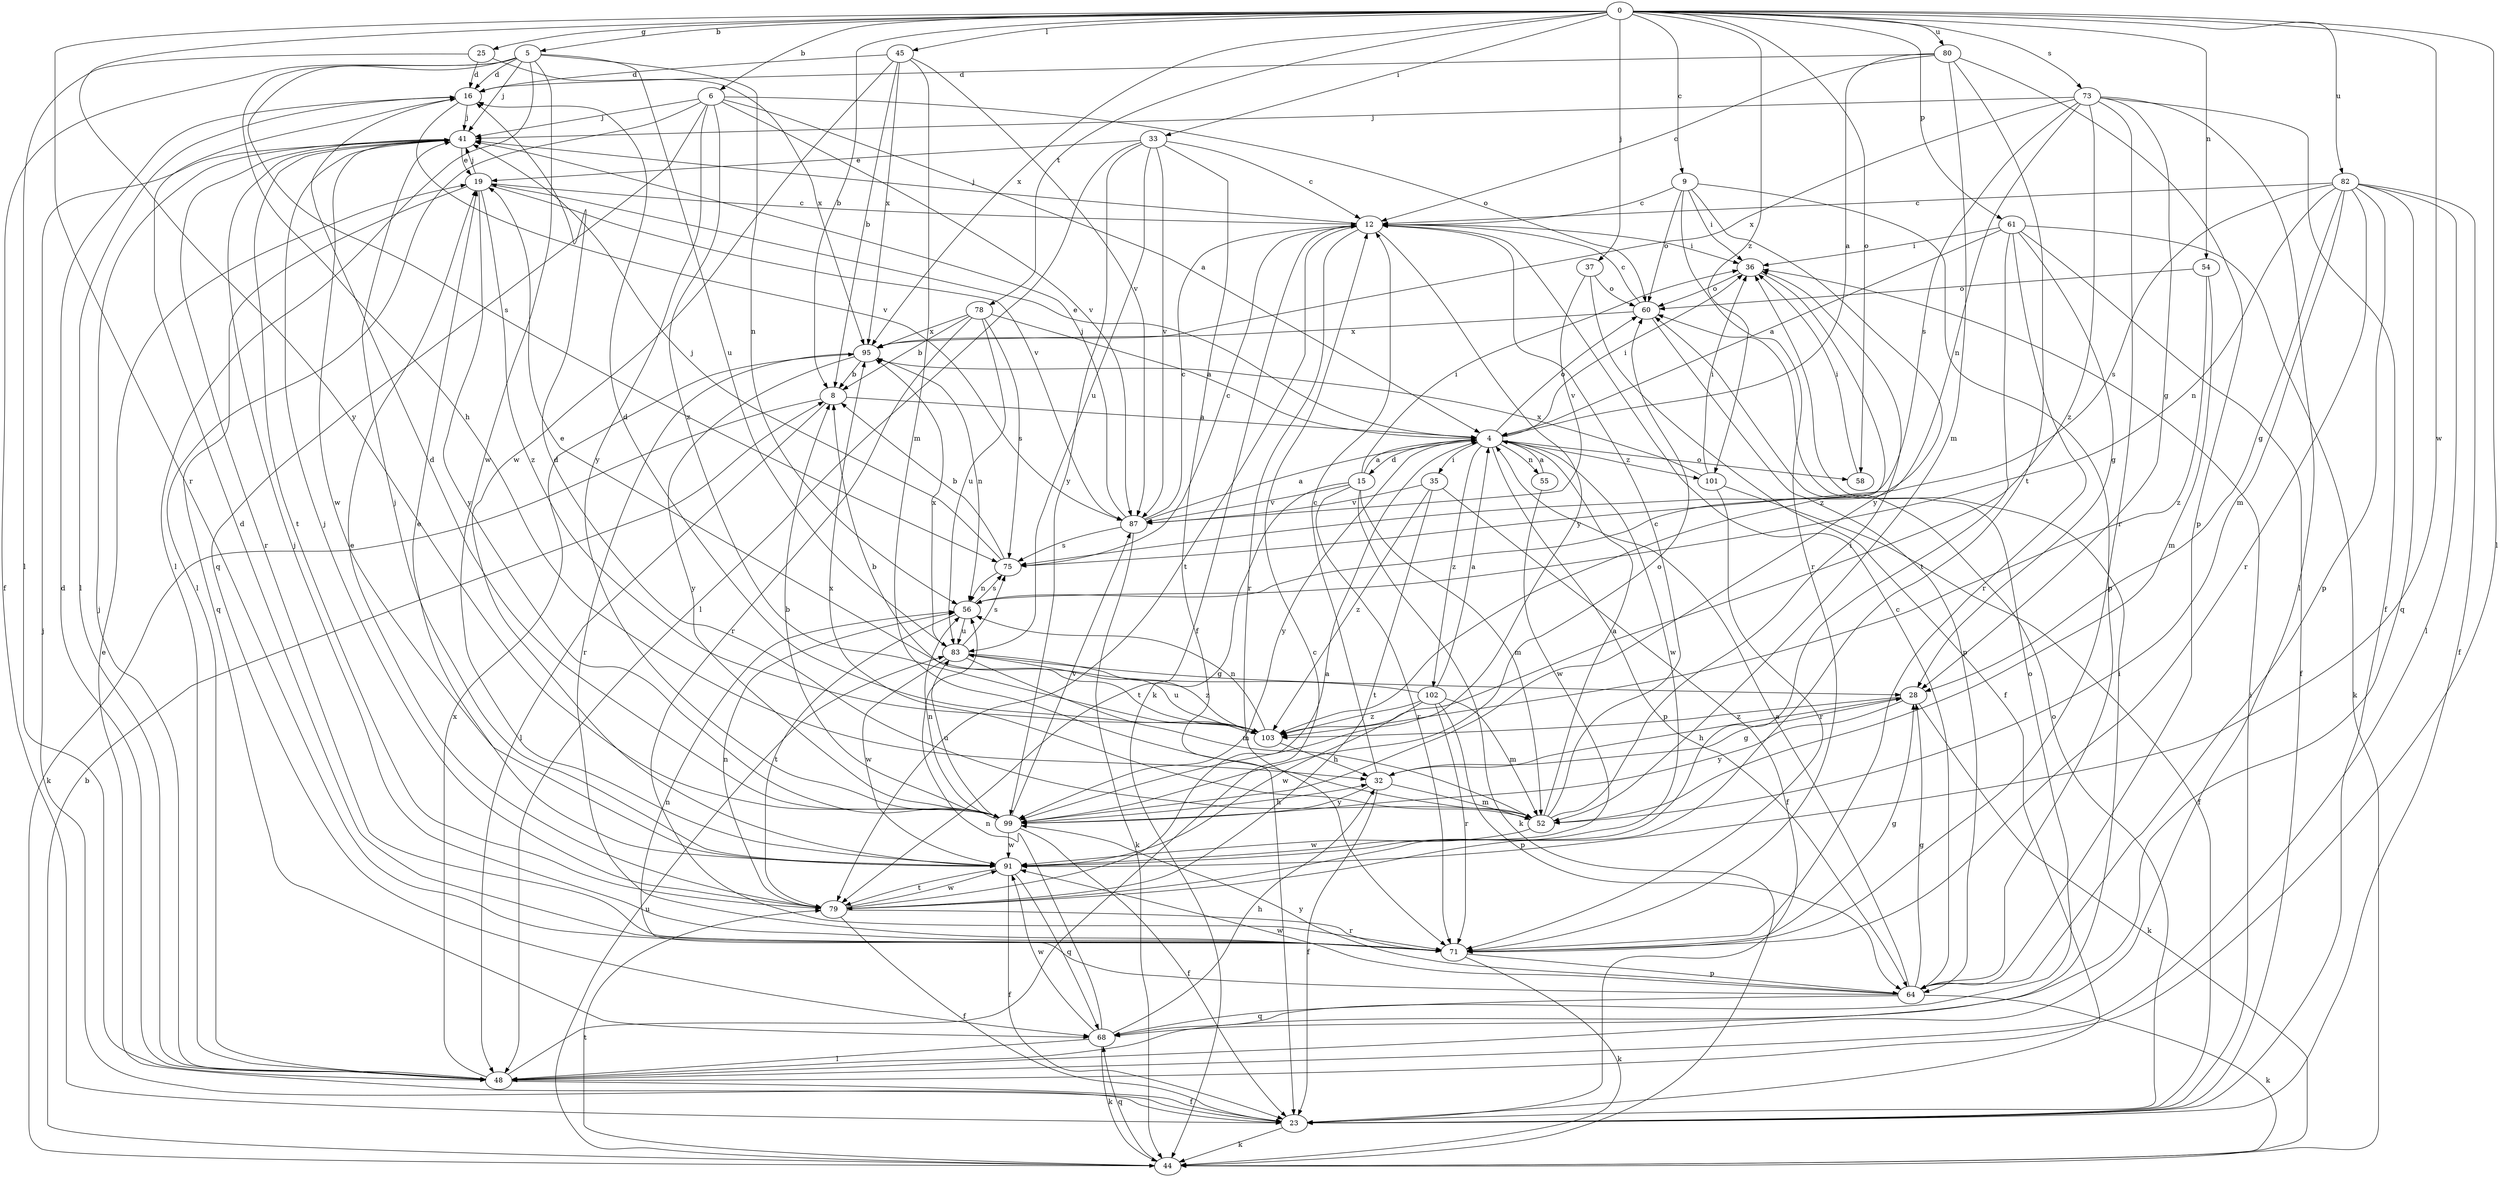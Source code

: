 strict digraph  {
0;
4;
5;
6;
8;
9;
12;
15;
16;
19;
23;
25;
28;
32;
33;
35;
36;
37;
41;
44;
45;
48;
52;
54;
55;
56;
58;
60;
61;
64;
68;
71;
73;
75;
78;
79;
80;
82;
83;
87;
91;
95;
99;
101;
102;
103;
0 -> 5  [label=b];
0 -> 6  [label=b];
0 -> 8  [label=b];
0 -> 9  [label=c];
0 -> 25  [label=g];
0 -> 33  [label=i];
0 -> 37  [label=j];
0 -> 45  [label=l];
0 -> 48  [label=l];
0 -> 54  [label=n];
0 -> 58  [label=o];
0 -> 61  [label=p];
0 -> 71  [label=r];
0 -> 73  [label=s];
0 -> 78  [label=t];
0 -> 80  [label=u];
0 -> 82  [label=u];
0 -> 91  [label=w];
0 -> 95  [label=x];
0 -> 99  [label=y];
0 -> 101  [label=z];
4 -> 15  [label=d];
4 -> 19  [label=e];
4 -> 35  [label=i];
4 -> 36  [label=i];
4 -> 55  [label=n];
4 -> 58  [label=o];
4 -> 60  [label=o];
4 -> 64  [label=p];
4 -> 91  [label=w];
4 -> 99  [label=y];
4 -> 101  [label=z];
4 -> 102  [label=z];
5 -> 16  [label=d];
5 -> 23  [label=f];
5 -> 32  [label=h];
5 -> 41  [label=j];
5 -> 48  [label=l];
5 -> 56  [label=n];
5 -> 75  [label=s];
5 -> 83  [label=u];
5 -> 91  [label=w];
6 -> 4  [label=a];
6 -> 41  [label=j];
6 -> 48  [label=l];
6 -> 60  [label=o];
6 -> 68  [label=q];
6 -> 87  [label=v];
6 -> 99  [label=y];
6 -> 103  [label=z];
8 -> 4  [label=a];
8 -> 44  [label=k];
8 -> 48  [label=l];
9 -> 12  [label=c];
9 -> 36  [label=i];
9 -> 60  [label=o];
9 -> 64  [label=p];
9 -> 71  [label=r];
9 -> 99  [label=y];
12 -> 36  [label=i];
12 -> 41  [label=j];
12 -> 44  [label=k];
12 -> 71  [label=r];
12 -> 79  [label=t];
12 -> 99  [label=y];
15 -> 4  [label=a];
15 -> 36  [label=i];
15 -> 44  [label=k];
15 -> 52  [label=m];
15 -> 71  [label=r];
15 -> 79  [label=t];
15 -> 87  [label=v];
16 -> 41  [label=j];
16 -> 48  [label=l];
16 -> 87  [label=v];
19 -> 12  [label=c];
19 -> 41  [label=j];
19 -> 68  [label=q];
19 -> 87  [label=v];
19 -> 99  [label=y];
19 -> 103  [label=z];
23 -> 19  [label=e];
23 -> 36  [label=i];
23 -> 41  [label=j];
23 -> 44  [label=k];
23 -> 60  [label=o];
25 -> 16  [label=d];
25 -> 48  [label=l];
25 -> 95  [label=x];
28 -> 32  [label=h];
28 -> 44  [label=k];
28 -> 99  [label=y];
28 -> 103  [label=z];
32 -> 12  [label=c];
32 -> 23  [label=f];
32 -> 28  [label=g];
32 -> 52  [label=m];
32 -> 99  [label=y];
33 -> 12  [label=c];
33 -> 19  [label=e];
33 -> 23  [label=f];
33 -> 48  [label=l];
33 -> 83  [label=u];
33 -> 87  [label=v];
33 -> 99  [label=y];
35 -> 23  [label=f];
35 -> 79  [label=t];
35 -> 87  [label=v];
35 -> 103  [label=z];
36 -> 60  [label=o];
36 -> 103  [label=z];
37 -> 23  [label=f];
37 -> 60  [label=o];
37 -> 87  [label=v];
41 -> 19  [label=e];
41 -> 71  [label=r];
41 -> 79  [label=t];
41 -> 91  [label=w];
44 -> 8  [label=b];
44 -> 68  [label=q];
44 -> 79  [label=t];
44 -> 83  [label=u];
45 -> 8  [label=b];
45 -> 16  [label=d];
45 -> 52  [label=m];
45 -> 87  [label=v];
45 -> 91  [label=w];
45 -> 95  [label=x];
48 -> 12  [label=c];
48 -> 16  [label=d];
48 -> 23  [label=f];
48 -> 36  [label=i];
48 -> 41  [label=j];
48 -> 95  [label=x];
52 -> 4  [label=a];
52 -> 12  [label=c];
52 -> 16  [label=d];
52 -> 36  [label=i];
52 -> 91  [label=w];
52 -> 95  [label=x];
54 -> 52  [label=m];
54 -> 60  [label=o];
54 -> 103  [label=z];
55 -> 4  [label=a];
55 -> 91  [label=w];
56 -> 75  [label=s];
56 -> 79  [label=t];
56 -> 83  [label=u];
58 -> 36  [label=i];
60 -> 12  [label=c];
60 -> 64  [label=p];
60 -> 95  [label=x];
61 -> 4  [label=a];
61 -> 23  [label=f];
61 -> 28  [label=g];
61 -> 36  [label=i];
61 -> 44  [label=k];
61 -> 71  [label=r];
61 -> 79  [label=t];
64 -> 4  [label=a];
64 -> 12  [label=c];
64 -> 28  [label=g];
64 -> 44  [label=k];
64 -> 56  [label=n];
64 -> 68  [label=q];
64 -> 91  [label=w];
64 -> 99  [label=y];
68 -> 32  [label=h];
68 -> 44  [label=k];
68 -> 48  [label=l];
68 -> 56  [label=n];
68 -> 60  [label=o];
68 -> 91  [label=w];
71 -> 16  [label=d];
71 -> 28  [label=g];
71 -> 41  [label=j];
71 -> 44  [label=k];
71 -> 64  [label=p];
73 -> 23  [label=f];
73 -> 28  [label=g];
73 -> 41  [label=j];
73 -> 48  [label=l];
73 -> 56  [label=n];
73 -> 71  [label=r];
73 -> 75  [label=s];
73 -> 95  [label=x];
73 -> 103  [label=z];
75 -> 8  [label=b];
75 -> 12  [label=c];
75 -> 41  [label=j];
75 -> 56  [label=n];
78 -> 4  [label=a];
78 -> 8  [label=b];
78 -> 71  [label=r];
78 -> 75  [label=s];
78 -> 83  [label=u];
78 -> 95  [label=x];
79 -> 4  [label=a];
79 -> 19  [label=e];
79 -> 23  [label=f];
79 -> 41  [label=j];
79 -> 56  [label=n];
79 -> 71  [label=r];
79 -> 91  [label=w];
80 -> 4  [label=a];
80 -> 12  [label=c];
80 -> 16  [label=d];
80 -> 52  [label=m];
80 -> 64  [label=p];
80 -> 79  [label=t];
82 -> 12  [label=c];
82 -> 23  [label=f];
82 -> 28  [label=g];
82 -> 48  [label=l];
82 -> 52  [label=m];
82 -> 56  [label=n];
82 -> 64  [label=p];
82 -> 68  [label=q];
82 -> 71  [label=r];
82 -> 75  [label=s];
83 -> 28  [label=g];
83 -> 52  [label=m];
83 -> 75  [label=s];
83 -> 91  [label=w];
83 -> 95  [label=x];
83 -> 103  [label=z];
87 -> 4  [label=a];
87 -> 12  [label=c];
87 -> 41  [label=j];
87 -> 44  [label=k];
87 -> 75  [label=s];
91 -> 19  [label=e];
91 -> 23  [label=f];
91 -> 41  [label=j];
91 -> 68  [label=q];
91 -> 79  [label=t];
95 -> 8  [label=b];
95 -> 56  [label=n];
95 -> 71  [label=r];
95 -> 99  [label=y];
99 -> 8  [label=b];
99 -> 16  [label=d];
99 -> 23  [label=f];
99 -> 32  [label=h];
99 -> 56  [label=n];
99 -> 60  [label=o];
99 -> 83  [label=u];
99 -> 87  [label=v];
99 -> 91  [label=w];
101 -> 23  [label=f];
101 -> 36  [label=i];
101 -> 71  [label=r];
101 -> 95  [label=x];
102 -> 4  [label=a];
102 -> 19  [label=e];
102 -> 52  [label=m];
102 -> 64  [label=p];
102 -> 71  [label=r];
102 -> 91  [label=w];
102 -> 103  [label=z];
103 -> 8  [label=b];
103 -> 16  [label=d];
103 -> 32  [label=h];
103 -> 56  [label=n];
103 -> 83  [label=u];
}
